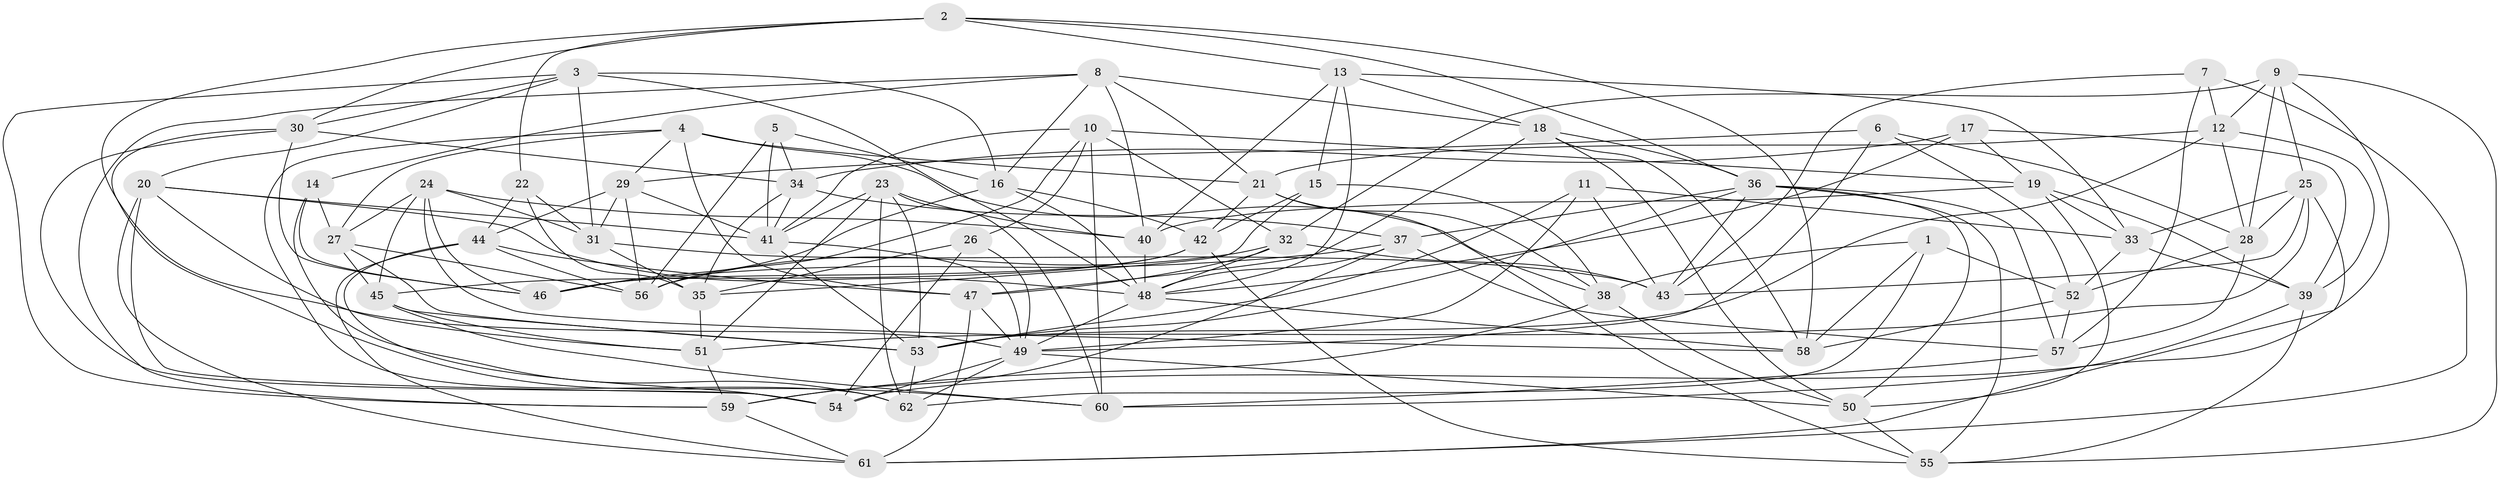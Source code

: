 // original degree distribution, {4: 1.0}
// Generated by graph-tools (version 1.1) at 2025/50/03/09/25 03:50:53]
// undirected, 62 vertices, 183 edges
graph export_dot {
graph [start="1"]
  node [color=gray90,style=filled];
  1;
  2;
  3;
  4;
  5;
  6;
  7;
  8;
  9;
  10;
  11;
  12;
  13;
  14;
  15;
  16;
  17;
  18;
  19;
  20;
  21;
  22;
  23;
  24;
  25;
  26;
  27;
  28;
  29;
  30;
  31;
  32;
  33;
  34;
  35;
  36;
  37;
  38;
  39;
  40;
  41;
  42;
  43;
  44;
  45;
  46;
  47;
  48;
  49;
  50;
  51;
  52;
  53;
  54;
  55;
  56;
  57;
  58;
  59;
  60;
  61;
  62;
  1 -- 38 [weight=1.0];
  1 -- 52 [weight=1.0];
  1 -- 58 [weight=1.0];
  1 -- 62 [weight=1.0];
  2 -- 13 [weight=1.0];
  2 -- 22 [weight=1.0];
  2 -- 30 [weight=1.0];
  2 -- 36 [weight=1.0];
  2 -- 49 [weight=1.0];
  2 -- 58 [weight=1.0];
  3 -- 16 [weight=1.0];
  3 -- 20 [weight=1.0];
  3 -- 30 [weight=1.0];
  3 -- 31 [weight=1.0];
  3 -- 48 [weight=1.0];
  3 -- 59 [weight=1.0];
  4 -- 21 [weight=1.0];
  4 -- 27 [weight=1.0];
  4 -- 29 [weight=1.0];
  4 -- 38 [weight=1.0];
  4 -- 47 [weight=1.0];
  4 -- 62 [weight=1.0];
  5 -- 16 [weight=1.0];
  5 -- 34 [weight=1.0];
  5 -- 41 [weight=1.0];
  5 -- 56 [weight=1.0];
  6 -- 28 [weight=1.0];
  6 -- 29 [weight=1.0];
  6 -- 49 [weight=1.0];
  6 -- 52 [weight=1.0];
  7 -- 12 [weight=1.0];
  7 -- 43 [weight=1.0];
  7 -- 57 [weight=1.0];
  7 -- 61 [weight=1.0];
  8 -- 14 [weight=1.0];
  8 -- 16 [weight=1.0];
  8 -- 18 [weight=1.0];
  8 -- 21 [weight=1.0];
  8 -- 40 [weight=1.0];
  8 -- 59 [weight=1.0];
  9 -- 12 [weight=1.0];
  9 -- 25 [weight=1.0];
  9 -- 28 [weight=1.0];
  9 -- 32 [weight=1.0];
  9 -- 54 [weight=1.0];
  9 -- 55 [weight=1.0];
  10 -- 19 [weight=1.0];
  10 -- 26 [weight=1.0];
  10 -- 32 [weight=1.0];
  10 -- 41 [weight=1.0];
  10 -- 56 [weight=1.0];
  10 -- 60 [weight=1.0];
  11 -- 33 [weight=1.0];
  11 -- 43 [weight=1.0];
  11 -- 49 [weight=1.0];
  11 -- 53 [weight=1.0];
  12 -- 21 [weight=1.0];
  12 -- 28 [weight=1.0];
  12 -- 39 [weight=1.0];
  12 -- 53 [weight=1.0];
  13 -- 15 [weight=1.0];
  13 -- 18 [weight=1.0];
  13 -- 33 [weight=1.0];
  13 -- 40 [weight=1.0];
  13 -- 48 [weight=1.0];
  14 -- 27 [weight=1.0];
  14 -- 46 [weight=1.0];
  14 -- 62 [weight=1.0];
  15 -- 35 [weight=1.0];
  15 -- 38 [weight=1.0];
  15 -- 42 [weight=1.0];
  16 -- 42 [weight=1.0];
  16 -- 46 [weight=1.0];
  16 -- 48 [weight=1.0];
  17 -- 19 [weight=1.0];
  17 -- 34 [weight=1.0];
  17 -- 39 [weight=1.0];
  17 -- 48 [weight=1.0];
  18 -- 36 [weight=1.0];
  18 -- 47 [weight=1.0];
  18 -- 50 [weight=1.0];
  18 -- 58 [weight=1.0];
  19 -- 33 [weight=1.0];
  19 -- 39 [weight=1.0];
  19 -- 40 [weight=1.0];
  19 -- 50 [weight=1.0];
  20 -- 41 [weight=1.0];
  20 -- 48 [weight=1.0];
  20 -- 51 [weight=1.0];
  20 -- 54 [weight=1.0];
  20 -- 61 [weight=1.0];
  21 -- 38 [weight=1.0];
  21 -- 42 [weight=1.0];
  21 -- 55 [weight=1.0];
  22 -- 31 [weight=1.0];
  22 -- 35 [weight=1.0];
  22 -- 44 [weight=1.0];
  23 -- 40 [weight=1.0];
  23 -- 41 [weight=1.0];
  23 -- 51 [weight=1.0];
  23 -- 53 [weight=1.0];
  23 -- 60 [weight=1.0];
  23 -- 62 [weight=1.0];
  24 -- 27 [weight=1.0];
  24 -- 31 [weight=1.0];
  24 -- 40 [weight=1.0];
  24 -- 45 [weight=1.0];
  24 -- 46 [weight=1.0];
  24 -- 58 [weight=1.0];
  25 -- 28 [weight=1.0];
  25 -- 33 [weight=1.0];
  25 -- 43 [weight=1.0];
  25 -- 51 [weight=1.0];
  25 -- 61 [weight=1.0];
  26 -- 35 [weight=1.0];
  26 -- 49 [weight=1.0];
  26 -- 54 [weight=1.0];
  27 -- 45 [weight=1.0];
  27 -- 53 [weight=1.0];
  27 -- 56 [weight=1.0];
  28 -- 52 [weight=1.0];
  28 -- 57 [weight=1.0];
  29 -- 31 [weight=1.0];
  29 -- 41 [weight=1.0];
  29 -- 44 [weight=1.0];
  29 -- 56 [weight=1.0];
  30 -- 34 [weight=1.0];
  30 -- 46 [weight=1.0];
  30 -- 54 [weight=1.0];
  30 -- 60 [weight=1.0];
  31 -- 35 [weight=1.0];
  31 -- 43 [weight=1.0];
  32 -- 43 [weight=1.0];
  32 -- 47 [weight=1.0];
  32 -- 48 [weight=1.0];
  32 -- 56 [weight=1.0];
  33 -- 39 [weight=1.0];
  33 -- 52 [weight=1.0];
  34 -- 35 [weight=1.0];
  34 -- 37 [weight=1.0];
  34 -- 41 [weight=1.0];
  35 -- 51 [weight=1.0];
  36 -- 37 [weight=1.0];
  36 -- 43 [weight=1.0];
  36 -- 50 [weight=1.0];
  36 -- 53 [weight=1.0];
  36 -- 55 [weight=1.0];
  36 -- 57 [weight=1.0];
  37 -- 46 [weight=1.0];
  37 -- 48 [weight=1.0];
  37 -- 57 [weight=1.0];
  37 -- 59 [weight=1.0];
  38 -- 50 [weight=1.0];
  38 -- 59 [weight=1.0];
  39 -- 55 [weight=1.0];
  39 -- 60 [weight=1.0];
  40 -- 48 [weight=1.0];
  41 -- 49 [weight=1.0];
  41 -- 53 [weight=1.0];
  42 -- 45 [weight=1.0];
  42 -- 46 [weight=1.0];
  42 -- 55 [weight=1.0];
  44 -- 47 [weight=1.0];
  44 -- 54 [weight=1.0];
  44 -- 56 [weight=1.0];
  44 -- 61 [weight=1.0];
  45 -- 51 [weight=1.0];
  45 -- 53 [weight=1.0];
  45 -- 60 [weight=1.0];
  47 -- 49 [weight=1.0];
  47 -- 61 [weight=1.0];
  48 -- 49 [weight=1.0];
  48 -- 58 [weight=1.0];
  49 -- 50 [weight=1.0];
  49 -- 54 [weight=1.0];
  49 -- 62 [weight=1.0];
  50 -- 55 [weight=1.0];
  51 -- 59 [weight=1.0];
  52 -- 57 [weight=1.0];
  52 -- 58 [weight=1.0];
  53 -- 62 [weight=1.0];
  57 -- 60 [weight=1.0];
  59 -- 61 [weight=1.0];
}
